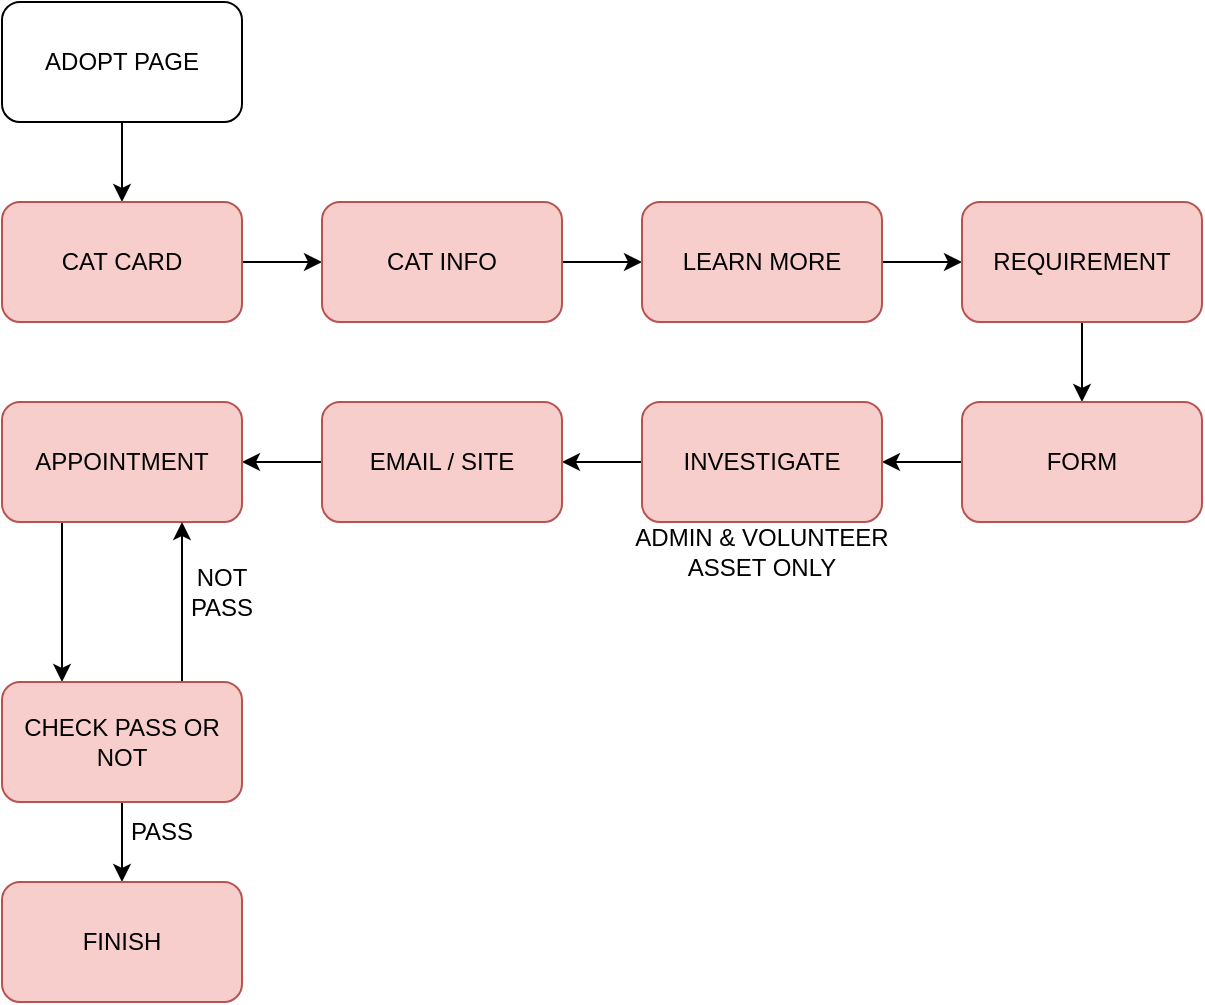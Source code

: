 <mxfile>
    <diagram id="dskfdpOOVIq9GZOlkXgr" name="第1頁">
        <mxGraphModel dx="1333" dy="718" grid="1" gridSize="10" guides="1" tooltips="1" connect="1" arrows="1" fold="1" page="1" pageScale="1" pageWidth="900" pageHeight="1600" math="0" shadow="0">
            <root>
                <mxCell id="0"/>
                <mxCell id="1" parent="0"/>
                <mxCell id="4" value="" style="edgeStyle=none;html=1;" parent="1" source="2" target="3" edge="1">
                    <mxGeometry relative="1" as="geometry"/>
                </mxCell>
                <mxCell id="2" value="ADOPT PAGE" style="whiteSpace=wrap;html=1;rounded=1;" parent="1" vertex="1">
                    <mxGeometry x="40" y="60" width="120" height="60" as="geometry"/>
                </mxCell>
                <mxCell id="6" value="" style="edgeStyle=none;html=1;" parent="1" source="3" target="5" edge="1">
                    <mxGeometry relative="1" as="geometry"/>
                </mxCell>
                <mxCell id="3" value="CAT CARD" style="whiteSpace=wrap;html=1;rounded=1;fillColor=#f8cecc;strokeColor=#b85450;" parent="1" vertex="1">
                    <mxGeometry x="40" y="160" width="120" height="60" as="geometry"/>
                </mxCell>
                <mxCell id="8" value="" style="edgeStyle=none;html=1;" parent="1" source="5" target="7" edge="1">
                    <mxGeometry relative="1" as="geometry"/>
                </mxCell>
                <mxCell id="5" value="CAT INFO" style="whiteSpace=wrap;html=1;rounded=1;fillColor=#f8cecc;strokeColor=#b85450;" parent="1" vertex="1">
                    <mxGeometry x="200" y="160" width="120" height="60" as="geometry"/>
                </mxCell>
                <mxCell id="10" value="" style="edgeStyle=none;html=1;" parent="1" source="7" target="9" edge="1">
                    <mxGeometry relative="1" as="geometry"/>
                </mxCell>
                <mxCell id="7" value="LEARN MORE" style="whiteSpace=wrap;html=1;rounded=1;fillColor=#f8cecc;strokeColor=#b85450;" parent="1" vertex="1">
                    <mxGeometry x="360" y="160" width="120" height="60" as="geometry"/>
                </mxCell>
                <mxCell id="12" value="" style="edgeStyle=none;html=1;" parent="1" source="9" target="11" edge="1">
                    <mxGeometry relative="1" as="geometry"/>
                </mxCell>
                <mxCell id="9" value="REQUIREMENT" style="whiteSpace=wrap;html=1;rounded=1;fillColor=#f8cecc;strokeColor=#b85450;" parent="1" vertex="1">
                    <mxGeometry x="520" y="160" width="120" height="60" as="geometry"/>
                </mxCell>
                <mxCell id="14" value="" style="edgeStyle=none;html=1;" parent="1" source="11" target="13" edge="1">
                    <mxGeometry relative="1" as="geometry"/>
                </mxCell>
                <mxCell id="11" value="FORM" style="whiteSpace=wrap;html=1;rounded=1;fillColor=#f8cecc;strokeColor=#b85450;" parent="1" vertex="1">
                    <mxGeometry x="520" y="260" width="120" height="60" as="geometry"/>
                </mxCell>
                <mxCell id="16" value="" style="edgeStyle=none;html=1;" parent="1" source="13" target="15" edge="1">
                    <mxGeometry relative="1" as="geometry"/>
                </mxCell>
                <mxCell id="13" value="INVESTIGATE" style="whiteSpace=wrap;html=1;rounded=1;fillColor=#f8cecc;strokeColor=#b85450;" parent="1" vertex="1">
                    <mxGeometry x="360" y="260" width="120" height="60" as="geometry"/>
                </mxCell>
                <mxCell id="18" value="" style="edgeStyle=none;html=1;" parent="1" source="15" target="17" edge="1">
                    <mxGeometry relative="1" as="geometry"/>
                </mxCell>
                <mxCell id="15" value="EMAIL / SITE" style="whiteSpace=wrap;html=1;rounded=1;fillColor=#f8cecc;strokeColor=#b85450;" parent="1" vertex="1">
                    <mxGeometry x="200" y="260" width="120" height="60" as="geometry"/>
                </mxCell>
                <mxCell id="20" value="" style="edgeStyle=none;html=1;exitX=0.25;exitY=1;exitDx=0;exitDy=0;entryX=0.25;entryY=0;entryDx=0;entryDy=0;" parent="1" source="17" target="19" edge="1">
                    <mxGeometry relative="1" as="geometry"/>
                </mxCell>
                <mxCell id="17" value="APPOINTMENT" style="whiteSpace=wrap;html=1;rounded=1;fillColor=#f8cecc;strokeColor=#b85450;" parent="1" vertex="1">
                    <mxGeometry x="40" y="260" width="120" height="60" as="geometry"/>
                </mxCell>
                <mxCell id="22" value="" style="edgeStyle=none;html=1;exitX=0.75;exitY=0;exitDx=0;exitDy=0;entryX=0.75;entryY=1;entryDx=0;entryDy=0;" parent="1" source="19" target="17" edge="1">
                    <mxGeometry relative="1" as="geometry"/>
                </mxCell>
                <mxCell id="26" value="" style="edgeStyle=none;html=1;" parent="1" source="19" target="25" edge="1">
                    <mxGeometry relative="1" as="geometry"/>
                </mxCell>
                <mxCell id="19" value="CHECK PASS OR NOT" style="whiteSpace=wrap;html=1;rounded=1;fillColor=#f8cecc;strokeColor=#b85450;" parent="1" vertex="1">
                    <mxGeometry x="40" y="400" width="120" height="60" as="geometry"/>
                </mxCell>
                <mxCell id="24" value="NOT PASS" style="text;strokeColor=none;align=center;fillColor=none;html=1;verticalAlign=middle;whiteSpace=wrap;rounded=1;" parent="1" vertex="1">
                    <mxGeometry x="120" y="340" width="60" height="30" as="geometry"/>
                </mxCell>
                <mxCell id="25" value="FINISH" style="whiteSpace=wrap;html=1;rounded=1;fillColor=#f8cecc;strokeColor=#b85450;" parent="1" vertex="1">
                    <mxGeometry x="40" y="500" width="120" height="60" as="geometry"/>
                </mxCell>
                <mxCell id="27" value="PASS" style="text;strokeColor=none;align=center;fillColor=none;html=1;verticalAlign=middle;whiteSpace=wrap;rounded=1;" parent="1" vertex="1">
                    <mxGeometry x="90" y="460" width="60" height="30" as="geometry"/>
                </mxCell>
                <mxCell id="28" value="ADMIN &amp;amp; VOLUNTEER ASSET ONLY" style="text;strokeColor=none;align=center;fillColor=none;html=1;verticalAlign=middle;whiteSpace=wrap;rounded=1;" parent="1" vertex="1">
                    <mxGeometry x="342" y="320" width="156" height="30" as="geometry"/>
                </mxCell>
            </root>
        </mxGraphModel>
    </diagram>
</mxfile>